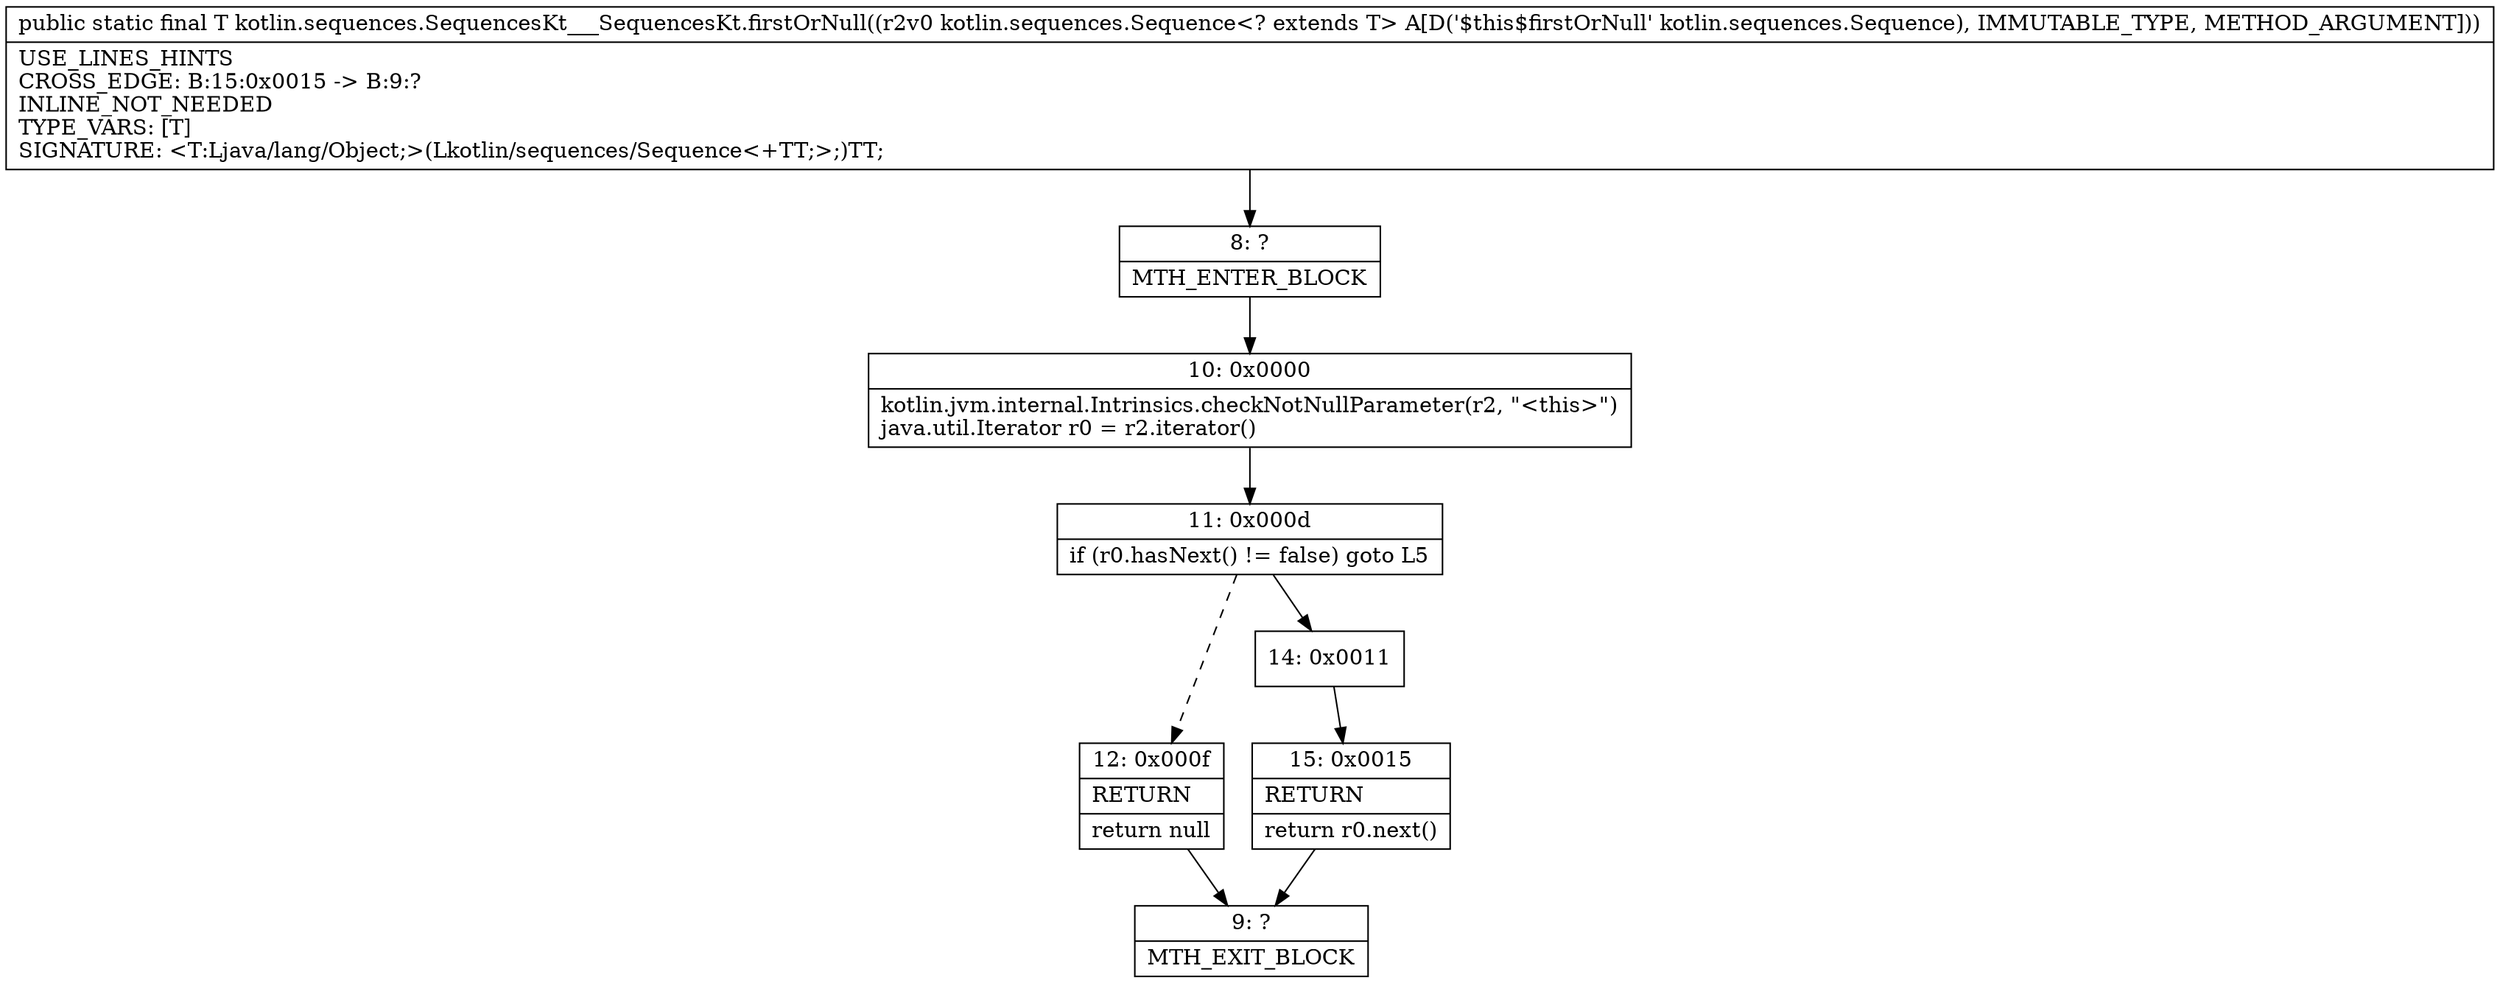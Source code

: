 digraph "CFG forkotlin.sequences.SequencesKt___SequencesKt.firstOrNull(Lkotlin\/sequences\/Sequence;)Ljava\/lang\/Object;" {
Node_8 [shape=record,label="{8\:\ ?|MTH_ENTER_BLOCK\l}"];
Node_10 [shape=record,label="{10\:\ 0x0000|kotlin.jvm.internal.Intrinsics.checkNotNullParameter(r2, \"\<this\>\")\ljava.util.Iterator r0 = r2.iterator()\l}"];
Node_11 [shape=record,label="{11\:\ 0x000d|if (r0.hasNext() != false) goto L5\l}"];
Node_12 [shape=record,label="{12\:\ 0x000f|RETURN\l|return null\l}"];
Node_9 [shape=record,label="{9\:\ ?|MTH_EXIT_BLOCK\l}"];
Node_14 [shape=record,label="{14\:\ 0x0011}"];
Node_15 [shape=record,label="{15\:\ 0x0015|RETURN\l|return r0.next()\l}"];
MethodNode[shape=record,label="{public static final T kotlin.sequences.SequencesKt___SequencesKt.firstOrNull((r2v0 kotlin.sequences.Sequence\<? extends T\> A[D('$this$firstOrNull' kotlin.sequences.Sequence), IMMUTABLE_TYPE, METHOD_ARGUMENT]))  | USE_LINES_HINTS\lCROSS_EDGE: B:15:0x0015 \-\> B:9:?\lINLINE_NOT_NEEDED\lTYPE_VARS: [T]\lSIGNATURE: \<T:Ljava\/lang\/Object;\>(Lkotlin\/sequences\/Sequence\<+TT;\>;)TT;\l}"];
MethodNode -> Node_8;Node_8 -> Node_10;
Node_10 -> Node_11;
Node_11 -> Node_12[style=dashed];
Node_11 -> Node_14;
Node_12 -> Node_9;
Node_14 -> Node_15;
Node_15 -> Node_9;
}

